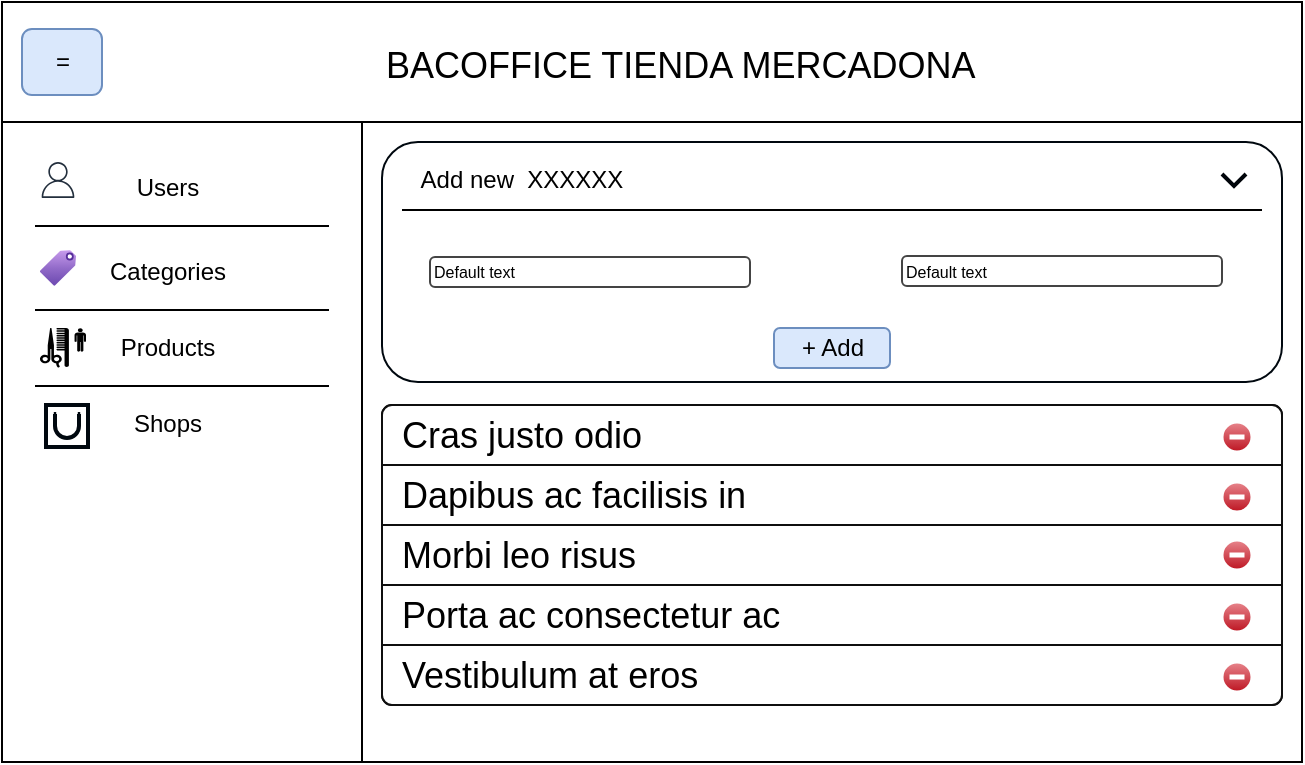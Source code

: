 <mxfile version="16.5.1" type="device"><diagram id="Ne-7b7eiB4k2Ckv6T7Qk" name="Página-1"><mxGraphModel dx="981" dy="591" grid="1" gridSize="10" guides="1" tooltips="1" connect="1" arrows="1" fold="1" page="1" pageScale="1" pageWidth="827" pageHeight="1169" math="0" shadow="0"><root><mxCell id="0"/><mxCell id="1" parent="0"/><mxCell id="em6YGDrc_pUf2AP9gyRK-1" value="" style="rounded=0;whiteSpace=wrap;html=1;" vertex="1" parent="1"><mxGeometry x="120" y="150" width="650" height="380" as="geometry"/></mxCell><mxCell id="em6YGDrc_pUf2AP9gyRK-2" value="" style="rounded=0;whiteSpace=wrap;html=1;" vertex="1" parent="1"><mxGeometry x="120" y="150" width="650" height="60" as="geometry"/></mxCell><mxCell id="em6YGDrc_pUf2AP9gyRK-3" value="=" style="rounded=1;fillColor=#dae8fc;strokeColor=#6c8ebf;html=1;align=center;verticalAlign=middle;fontStyle=0;fontSize=12;sketch=0;" vertex="1" parent="1"><mxGeometry x="130" y="163.5" width="40" height="33" as="geometry"/></mxCell><mxCell id="em6YGDrc_pUf2AP9gyRK-4" value="" style="rounded=0;whiteSpace=wrap;html=1;" vertex="1" parent="1"><mxGeometry x="120" y="210" width="180" height="320" as="geometry"/></mxCell><mxCell id="em6YGDrc_pUf2AP9gyRK-6" value="Users" style="text;html=1;strokeColor=none;fillColor=none;align=center;verticalAlign=middle;whiteSpace=wrap;rounded=0;" vertex="1" parent="1"><mxGeometry x="173" y="228" width="60" height="30" as="geometry"/></mxCell><mxCell id="em6YGDrc_pUf2AP9gyRK-7" value="" style="sketch=0;outlineConnect=0;fontColor=#232F3E;gradientColor=none;fillColor=#232F3D;strokeColor=none;dashed=0;verticalLabelPosition=bottom;verticalAlign=top;align=center;html=1;fontSize=12;fontStyle=0;aspect=fixed;pointerEvents=1;shape=mxgraph.aws4.user;" vertex="1" parent="1"><mxGeometry x="139" y="230" width="18" height="18" as="geometry"/></mxCell><mxCell id="em6YGDrc_pUf2AP9gyRK-8" value="" style="line;strokeWidth=1;fillColor=none;align=left;verticalAlign=middle;spacingTop=-1;spacingLeft=3;spacingRight=3;rotatable=0;labelPosition=right;points=[];portConstraint=eastwest;" vertex="1" parent="1"><mxGeometry x="136.5" y="258" width="147" height="8" as="geometry"/></mxCell><mxCell id="em6YGDrc_pUf2AP9gyRK-10" value="Categories" style="text;html=1;strokeColor=none;fillColor=none;align=center;verticalAlign=middle;whiteSpace=wrap;rounded=0;" vertex="1" parent="1"><mxGeometry x="173" y="270" width="60" height="30" as="geometry"/></mxCell><mxCell id="em6YGDrc_pUf2AP9gyRK-12" value="" style="aspect=fixed;html=1;points=[];align=center;image;fontSize=12;image=img/lib/azure2/general/Tag.svg;" vertex="1" parent="1"><mxGeometry x="139" y="274" width="18" height="18" as="geometry"/></mxCell><mxCell id="em6YGDrc_pUf2AP9gyRK-13" value="" style="line;strokeWidth=1;fillColor=none;align=left;verticalAlign=middle;spacingTop=-1;spacingLeft=3;spacingRight=3;rotatable=0;labelPosition=right;points=[];portConstraint=eastwest;" vertex="1" parent="1"><mxGeometry x="136.5" y="300" width="147" height="8" as="geometry"/></mxCell><mxCell id="em6YGDrc_pUf2AP9gyRK-15" value="Products" style="text;html=1;strokeColor=none;fillColor=none;align=center;verticalAlign=middle;whiteSpace=wrap;rounded=0;" vertex="1" parent="1"><mxGeometry x="173" y="308" width="60" height="30" as="geometry"/></mxCell><mxCell id="em6YGDrc_pUf2AP9gyRK-16" value="" style="line;strokeWidth=1;fillColor=none;align=left;verticalAlign=middle;spacingTop=-1;spacingLeft=3;spacingRight=3;rotatable=0;labelPosition=right;points=[];portConstraint=eastwest;" vertex="1" parent="1"><mxGeometry x="136.5" y="338" width="147" height="8" as="geometry"/></mxCell><mxCell id="em6YGDrc_pUf2AP9gyRK-17" value="" style="shape=mxgraph.signs.travel.barber_shop;html=1;pointerEvents=1;fillColor=#000000;strokeColor=none;verticalLabelPosition=bottom;verticalAlign=top;align=center;" vertex="1" parent="1"><mxGeometry x="139" y="313" width="23" height="20" as="geometry"/></mxCell><mxCell id="em6YGDrc_pUf2AP9gyRK-18" value="Shops" style="text;html=1;strokeColor=none;fillColor=none;align=center;verticalAlign=middle;whiteSpace=wrap;rounded=0;" vertex="1" parent="1"><mxGeometry x="173" y="346" width="60" height="30" as="geometry"/></mxCell><mxCell id="em6YGDrc_pUf2AP9gyRK-21" value="" style="html=1;verticalLabelPosition=bottom;align=center;labelBackgroundColor=#ffffff;verticalAlign=top;strokeWidth=2;strokeColor=#00080F;shadow=0;dashed=0;shape=mxgraph.ios7.icons.bag;fontSize=18;" vertex="1" parent="1"><mxGeometry x="142" y="351.5" width="21" height="21" as="geometry"/></mxCell><mxCell id="em6YGDrc_pUf2AP9gyRK-22" value="" style="rounded=1;whiteSpace=wrap;html=1;fontSize=18;strokeColor=#00080F;" vertex="1" parent="1"><mxGeometry x="310" y="220" width="450" height="120" as="geometry"/></mxCell><mxCell id="em6YGDrc_pUf2AP9gyRK-23" value="" style="line;strokeWidth=1;fillColor=none;align=left;verticalAlign=middle;spacingTop=-1;spacingLeft=3;spacingRight=3;rotatable=0;labelPosition=right;points=[];portConstraint=eastwest;" vertex="1" parent="1"><mxGeometry x="320" y="250" width="430" height="8" as="geometry"/></mxCell><mxCell id="em6YGDrc_pUf2AP9gyRK-24" value="Add new&amp;nbsp; XXXXXX" style="text;html=1;strokeColor=none;fillColor=none;align=center;verticalAlign=middle;whiteSpace=wrap;rounded=0;" vertex="1" parent="1"><mxGeometry x="320" y="224" width="120" height="30" as="geometry"/></mxCell><mxCell id="em6YGDrc_pUf2AP9gyRK-26" value="" style="html=1;verticalLabelPosition=bottom;labelBackgroundColor=#ffffff;verticalAlign=top;shadow=0;dashed=0;strokeWidth=2;shape=mxgraph.ios7.misc.down;strokeColor=#00050A;fontSize=18;" vertex="1" parent="1"><mxGeometry x="730" y="236" width="12" height="6" as="geometry"/></mxCell><mxCell id="em6YGDrc_pUf2AP9gyRK-31" value="Default text" style="strokeWidth=1;html=1;shadow=0;dashed=0;shape=mxgraph.ios.iTextInput;strokeColor=#444444;buttonText=;fontSize=8;whiteSpace=wrap;align=left;fillColor=#FFFFFF;" vertex="1" parent="1"><mxGeometry x="334" y="277.5" width="160" height="15" as="geometry"/></mxCell><mxCell id="em6YGDrc_pUf2AP9gyRK-32" value="+ Add" style="rounded=1;fillColor=#dae8fc;strokeColor=#6c8ebf;html=1;align=center;verticalAlign=middle;fontStyle=0;fontSize=12;sketch=0;" vertex="1" parent="1"><mxGeometry x="506" y="313" width="58" height="20" as="geometry"/></mxCell><mxCell id="em6YGDrc_pUf2AP9gyRK-33" value="Default text" style="strokeWidth=1;html=1;shadow=0;dashed=0;shape=mxgraph.ios.iTextInput;strokeColor=#444444;buttonText=;fontSize=8;whiteSpace=wrap;align=left;fillColor=#FFFFFF;" vertex="1" parent="1"><mxGeometry x="570" y="277" width="160" height="15" as="geometry"/></mxCell><mxCell id="em6YGDrc_pUf2AP9gyRK-34" value="" style="html=1;shadow=0;dashed=0;shape=mxgraph.bootstrap.rrect;rSize=5;strokeColor=#0F0F0F;html=1;whiteSpace=wrap;fillColor=#FFFFFF;fontColor=#000000;fontSize=18;" vertex="1" parent="1"><mxGeometry x="310" y="351.5" width="450" height="150" as="geometry"/></mxCell><mxCell id="em6YGDrc_pUf2AP9gyRK-35" value="Cras justo odio" style="strokeColor=inherit;fillColor=inherit;gradientColor=inherit;fontColor=inherit;html=1;shadow=0;dashed=0;shape=mxgraph.bootstrap.topButton;rSize=5;perimeter=none;whiteSpace=wrap;resizeWidth=1;align=left;spacing=10;fontSize=18;" vertex="1" parent="em6YGDrc_pUf2AP9gyRK-34"><mxGeometry width="450" height="30" relative="1" as="geometry"/></mxCell><mxCell id="em6YGDrc_pUf2AP9gyRK-36" value="Dapibus ac facilisis in" style="strokeColor=inherit;fillColor=inherit;gradientColor=inherit;fontColor=inherit;html=1;shadow=0;dashed=0;perimeter=none;whiteSpace=wrap;resizeWidth=1;align=left;spacing=10;fontSize=18;" vertex="1" parent="em6YGDrc_pUf2AP9gyRK-34"><mxGeometry width="450" height="30" relative="1" as="geometry"><mxPoint y="30" as="offset"/></mxGeometry></mxCell><mxCell id="em6YGDrc_pUf2AP9gyRK-37" value="Morbi leo risus" style="strokeColor=inherit;fillColor=inherit;gradientColor=inherit;fontColor=inherit;html=1;shadow=0;dashed=0;perimeter=none;whiteSpace=wrap;resizeWidth=1;align=left;spacing=10;fontSize=18;" vertex="1" parent="em6YGDrc_pUf2AP9gyRK-34"><mxGeometry width="450" height="30" relative="1" as="geometry"><mxPoint y="60" as="offset"/></mxGeometry></mxCell><mxCell id="em6YGDrc_pUf2AP9gyRK-38" value="Porta ac consectetur ac" style="strokeColor=inherit;fillColor=inherit;gradientColor=inherit;fontColor=inherit;html=1;shadow=0;dashed=0;perimeter=none;whiteSpace=wrap;resizeWidth=1;align=left;spacing=10;fontSize=18;" vertex="1" parent="em6YGDrc_pUf2AP9gyRK-34"><mxGeometry width="450" height="30" relative="1" as="geometry"><mxPoint y="90" as="offset"/></mxGeometry></mxCell><mxCell id="em6YGDrc_pUf2AP9gyRK-39" value="Vestibulum at eros" style="strokeColor=inherit;fillColor=inherit;gradientColor=inherit;fontColor=inherit;html=1;shadow=0;dashed=0;shape=mxgraph.bootstrap.bottomButton;rSize=5;perimeter=none;whiteSpace=wrap;resizeWidth=1;resizeHeight=0;align=left;spacing=10;fontSize=18;" vertex="1" parent="em6YGDrc_pUf2AP9gyRK-34"><mxGeometry y="1" width="450" height="30" relative="1" as="geometry"><mxPoint y="-30" as="offset"/></mxGeometry></mxCell><mxCell id="em6YGDrc_pUf2AP9gyRK-41" value="" style="verticalLabelPosition=bottom;verticalAlign=top;html=1;shadow=0;dashed=0;strokeWidth=1;shape=mxgraph.ios.iDeleteIcon;fillColor=#e8878E;fillColor2=#BD1421;strokeColor=#ffffff;sketch=0;fontSize=18;" vertex="1" parent="em6YGDrc_pUf2AP9gyRK-34"><mxGeometry x="420" y="8.5" width="15" height="15" as="geometry"/></mxCell><mxCell id="em6YGDrc_pUf2AP9gyRK-42" value="" style="verticalLabelPosition=bottom;verticalAlign=top;html=1;shadow=0;dashed=0;strokeWidth=1;shape=mxgraph.ios.iDeleteIcon;fillColor=#e8878E;fillColor2=#BD1421;strokeColor=#ffffff;sketch=0;fontSize=18;" vertex="1" parent="em6YGDrc_pUf2AP9gyRK-34"><mxGeometry x="420" y="38.5" width="15" height="15" as="geometry"/></mxCell><mxCell id="em6YGDrc_pUf2AP9gyRK-43" value="" style="verticalLabelPosition=bottom;verticalAlign=top;html=1;shadow=0;dashed=0;strokeWidth=1;shape=mxgraph.ios.iDeleteIcon;fillColor=#e8878E;fillColor2=#BD1421;strokeColor=#ffffff;sketch=0;fontSize=18;" vertex="1" parent="em6YGDrc_pUf2AP9gyRK-34"><mxGeometry x="420" y="67.5" width="15" height="15" as="geometry"/></mxCell><mxCell id="em6YGDrc_pUf2AP9gyRK-44" value="" style="verticalLabelPosition=bottom;verticalAlign=top;html=1;shadow=0;dashed=0;strokeWidth=1;shape=mxgraph.ios.iDeleteIcon;fillColor=#e8878E;fillColor2=#BD1421;strokeColor=#ffffff;sketch=0;fontSize=18;" vertex="1" parent="em6YGDrc_pUf2AP9gyRK-34"><mxGeometry x="420" y="98.5" width="15" height="15" as="geometry"/></mxCell><mxCell id="em6YGDrc_pUf2AP9gyRK-45" value="" style="verticalLabelPosition=bottom;verticalAlign=top;html=1;shadow=0;dashed=0;strokeWidth=1;shape=mxgraph.ios.iDeleteIcon;fillColor=#e8878E;fillColor2=#BD1421;strokeColor=#ffffff;sketch=0;fontSize=18;" vertex="1" parent="em6YGDrc_pUf2AP9gyRK-34"><mxGeometry x="420" y="128.5" width="15" height="15" as="geometry"/></mxCell><mxCell id="em6YGDrc_pUf2AP9gyRK-46" value="&lt;font style=&quot;font-size: 18px&quot;&gt;BACOFFICE TIENDA MERCADONA&lt;/font&gt;" style="text;html=1;strokeColor=none;fillColor=none;align=left;verticalAlign=middle;whiteSpace=wrap;rounded=0;" vertex="1" parent="1"><mxGeometry x="310" y="166.5" width="440" height="30" as="geometry"/></mxCell></root></mxGraphModel></diagram></mxfile>